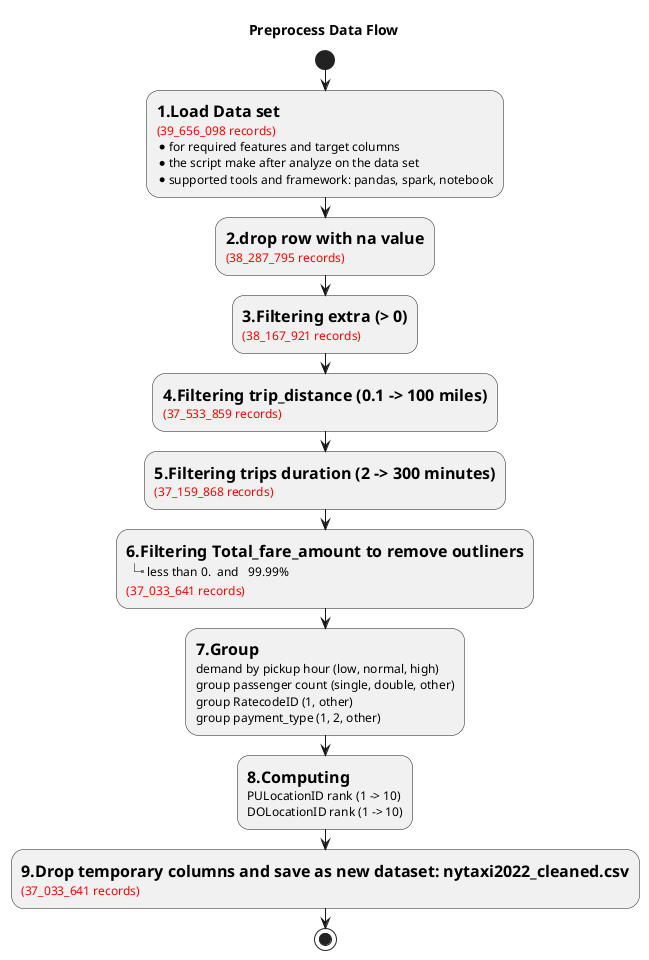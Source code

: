 @startuml namespace

title  Preprocess Data Flow

start
:=1.Load Data set 
<color:red>(39_656_098 records)
* for required features and target columns
* the script make after analyze on the data set
* supported tools and framework: pandas, spark, notebook;
:=2.drop row with na value
<color:red>(38_287_795 records);
:=3.Filtering extra (> 0)
<color:red>(38_167_921 records);
:=4.Filtering trip_distance (0.1 -> 100 miles)
<color:red>(37_533_859 records);
:=5.Filtering trips duration (2 -> 300 minutes)
<color:red>(37_159_868 records);

:=6.Filtering Total_fare_amount to remove outliners
|_ less than 0.  and   99.99%
<color:red>(37_033_641 records);

:=7.Group 
demand by pickup hour (low, normal, high)
group passenger count (single, double, other)
group RatecodeID (1, other)
group payment_type (1, 2, other);

:=8.Computing 
PULocationID rank (1 -> 10)
DOLocationID rank (1 -> 10);

:=9.Drop temporary columns and save as new dataset: nytaxi2022_cleaned.csv
<color:red>(37_033_641 records);

stop

@enduml

